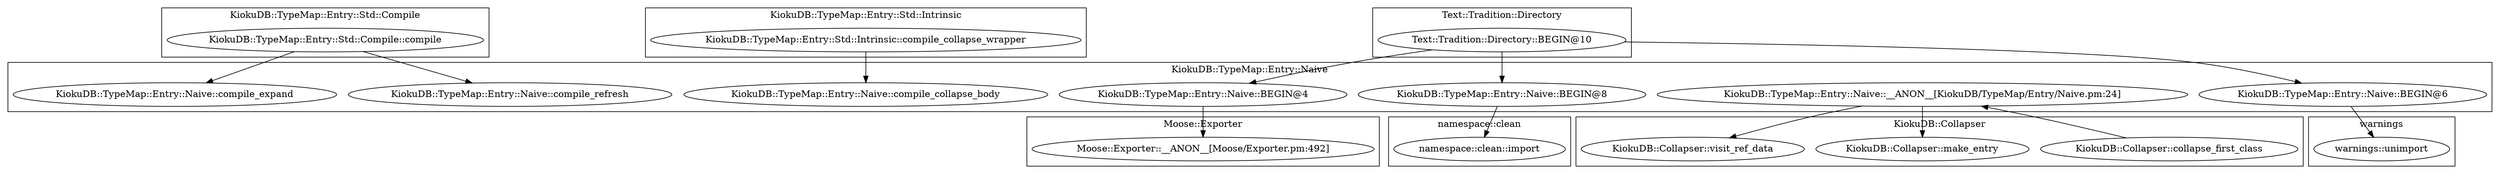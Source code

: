 digraph {
graph [overlap=false]
subgraph cluster_namespace_clean {
	label="namespace::clean";
	"namespace::clean::import";
}
subgraph cluster_warnings {
	label="warnings";
	"warnings::unimport";
}
subgraph cluster_KiokuDB_TypeMap_Entry_Std_Compile {
	label="KiokuDB::TypeMap::Entry::Std::Compile";
	"KiokuDB::TypeMap::Entry::Std::Compile::compile";
}
subgraph cluster_KiokuDB_TypeMap_Entry_Naive {
	label="KiokuDB::TypeMap::Entry::Naive";
	"KiokuDB::TypeMap::Entry::Naive::BEGIN@4";
	"KiokuDB::TypeMap::Entry::Naive::compile_collapse_body";
	"KiokuDB::TypeMap::Entry::Naive::BEGIN@8";
	"KiokuDB::TypeMap::Entry::Naive::__ANON__[KiokuDB/TypeMap/Entry/Naive.pm:24]";
	"KiokuDB::TypeMap::Entry::Naive::compile_refresh";
	"KiokuDB::TypeMap::Entry::Naive::compile_expand";
	"KiokuDB::TypeMap::Entry::Naive::BEGIN@6";
}
subgraph cluster_KiokuDB_TypeMap_Entry_Std_Intrinsic {
	label="KiokuDB::TypeMap::Entry::Std::Intrinsic";
	"KiokuDB::TypeMap::Entry::Std::Intrinsic::compile_collapse_wrapper";
}
subgraph cluster_KiokuDB_Collapser {
	label="KiokuDB::Collapser";
	"KiokuDB::Collapser::collapse_first_class";
	"KiokuDB::Collapser::make_entry";
	"KiokuDB::Collapser::visit_ref_data";
}
subgraph cluster_Text_Tradition_Directory {
	label="Text::Tradition::Directory";
	"Text::Tradition::Directory::BEGIN@10";
}
subgraph cluster_Moose_Exporter {
	label="Moose::Exporter";
	"Moose::Exporter::__ANON__[Moose/Exporter.pm:492]";
}
"KiokuDB::TypeMap::Entry::Naive::__ANON__[KiokuDB/TypeMap/Entry/Naive.pm:24]" -> "KiokuDB::Collapser::make_entry";
"KiokuDB::TypeMap::Entry::Std::Intrinsic::compile_collapse_wrapper" -> "KiokuDB::TypeMap::Entry::Naive::compile_collapse_body";
"KiokuDB::TypeMap::Entry::Naive::BEGIN@8" -> "namespace::clean::import";
"KiokuDB::TypeMap::Entry::Naive::BEGIN@4" -> "Moose::Exporter::__ANON__[Moose/Exporter.pm:492]";
"Text::Tradition::Directory::BEGIN@10" -> "KiokuDB::TypeMap::Entry::Naive::BEGIN@6";
"KiokuDB::TypeMap::Entry::Std::Compile::compile" -> "KiokuDB::TypeMap::Entry::Naive::compile_refresh";
"KiokuDB::Collapser::collapse_first_class" -> "KiokuDB::TypeMap::Entry::Naive::__ANON__[KiokuDB/TypeMap/Entry/Naive.pm:24]";
"KiokuDB::TypeMap::Entry::Naive::BEGIN@6" -> "warnings::unimport";
"Text::Tradition::Directory::BEGIN@10" -> "KiokuDB::TypeMap::Entry::Naive::BEGIN@4";
"KiokuDB::TypeMap::Entry::Std::Compile::compile" -> "KiokuDB::TypeMap::Entry::Naive::compile_expand";
"KiokuDB::TypeMap::Entry::Naive::__ANON__[KiokuDB/TypeMap/Entry/Naive.pm:24]" -> "KiokuDB::Collapser::visit_ref_data";
"Text::Tradition::Directory::BEGIN@10" -> "KiokuDB::TypeMap::Entry::Naive::BEGIN@8";
}
